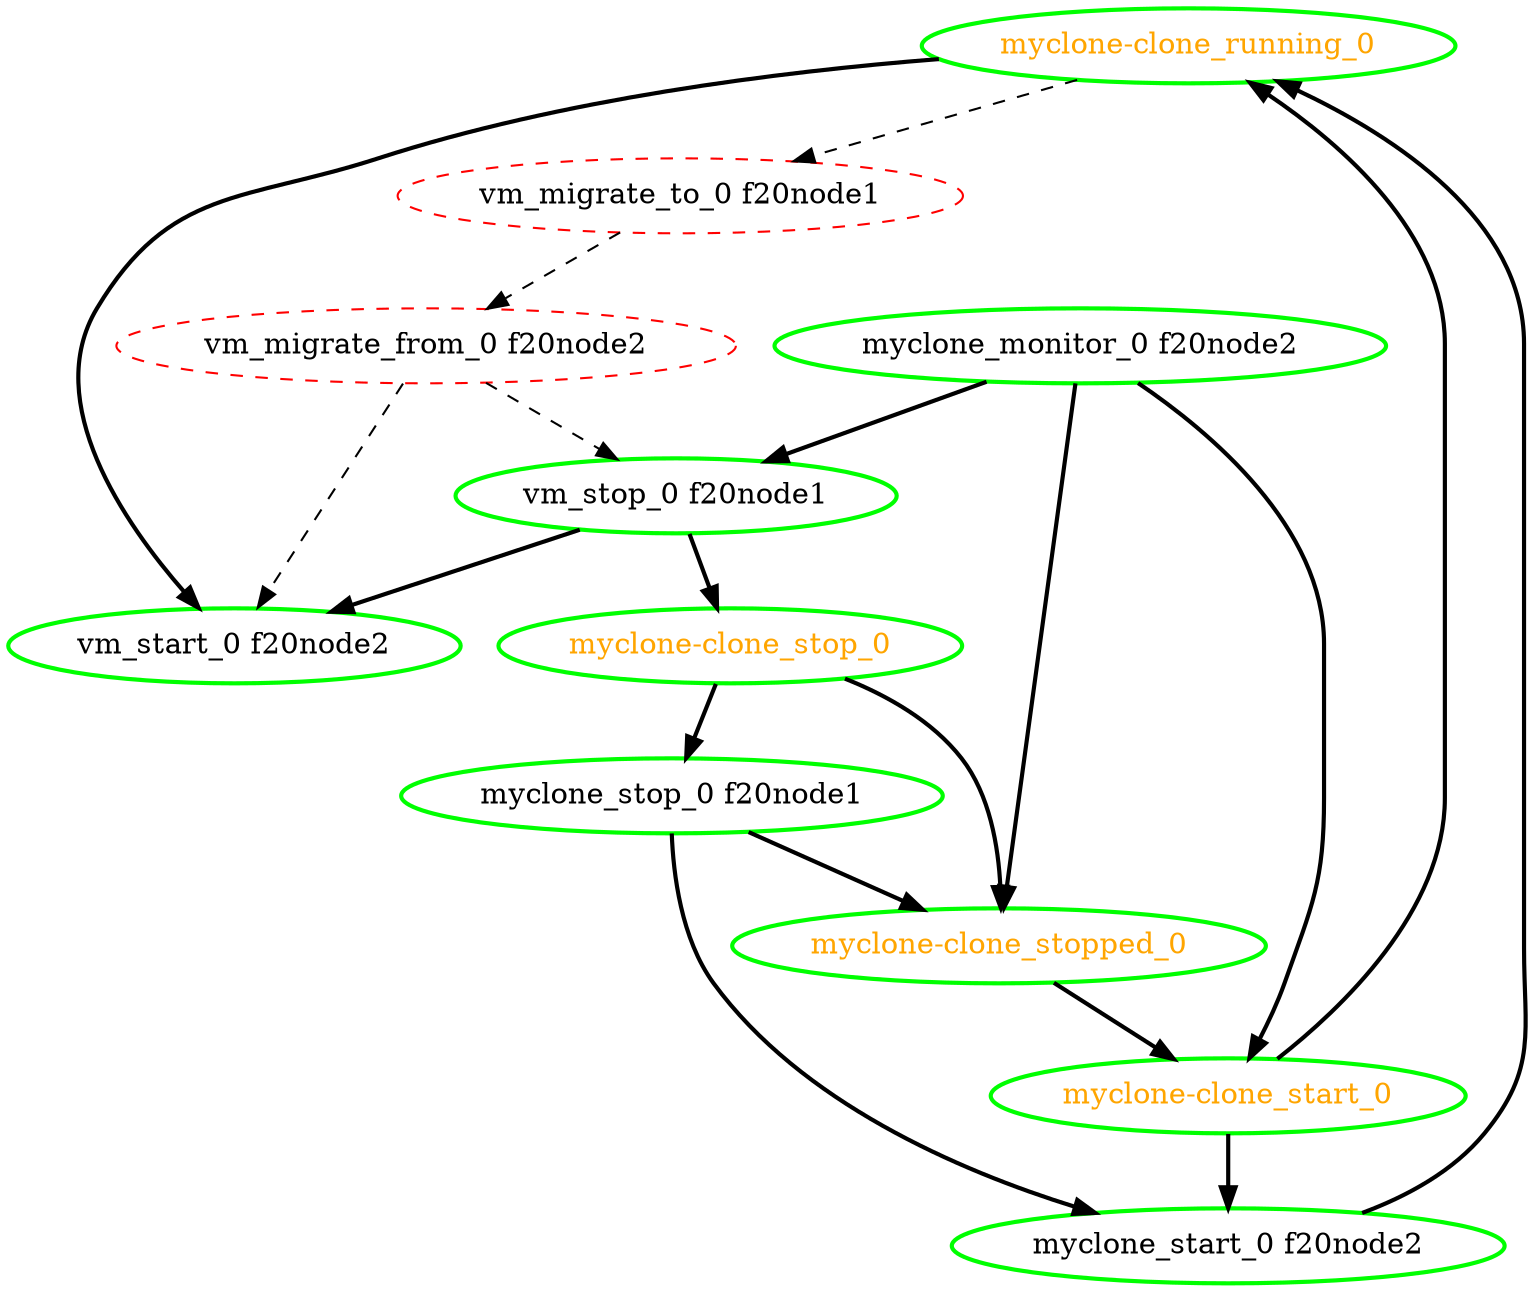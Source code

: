  digraph "g" {
"myclone-clone_running_0" -> "vm_migrate_to_0 f20node1" [ style = dashed]
"myclone-clone_running_0" -> "vm_start_0 f20node2" [ style = bold]
"myclone-clone_running_0" [ style=bold color="green" fontcolor="orange"]
"myclone-clone_start_0" -> "myclone-clone_running_0" [ style = bold]
"myclone-clone_start_0" -> "myclone_start_0 f20node2" [ style = bold]
"myclone-clone_start_0" [ style=bold color="green" fontcolor="orange"]
"myclone-clone_stop_0" -> "myclone-clone_stopped_0" [ style = bold]
"myclone-clone_stop_0" -> "myclone_stop_0 f20node1" [ style = bold]
"myclone-clone_stop_0" [ style=bold color="green" fontcolor="orange"]
"myclone-clone_stopped_0" -> "myclone-clone_start_0" [ style = bold]
"myclone-clone_stopped_0" [ style=bold color="green" fontcolor="orange"]
"myclone_monitor_0 f20node2" -> "myclone-clone_start_0" [ style = bold]
"myclone_monitor_0 f20node2" -> "myclone-clone_stopped_0" [ style = bold]
"myclone_monitor_0 f20node2" -> "vm_stop_0 f20node1" [ style = bold]
"myclone_monitor_0 f20node2" [ style=bold color="green" fontcolor="black"]
"myclone_start_0 f20node2" -> "myclone-clone_running_0" [ style = bold]
"myclone_start_0 f20node2" [ style=bold color="green" fontcolor="black"]
"myclone_stop_0 f20node1" -> "myclone-clone_stopped_0" [ style = bold]
"myclone_stop_0 f20node1" -> "myclone_start_0 f20node2" [ style = bold]
"myclone_stop_0 f20node1" [ style=bold color="green" fontcolor="black"]
"vm_migrate_from_0 f20node2" -> "vm_start_0 f20node2" [ style = dashed]
"vm_migrate_from_0 f20node2" -> "vm_stop_0 f20node1" [ style = dashed]
"vm_migrate_from_0 f20node2" [ style=dashed color="red" fontcolor="black"]
"vm_migrate_to_0 f20node1" -> "vm_migrate_from_0 f20node2" [ style = dashed]
"vm_migrate_to_0 f20node1" [ style=dashed color="red" fontcolor="black"]
"vm_start_0 f20node2" [ style=bold color="green" fontcolor="black"]
"vm_stop_0 f20node1" -> "myclone-clone_stop_0" [ style = bold]
"vm_stop_0 f20node1" -> "vm_start_0 f20node2" [ style = bold]
"vm_stop_0 f20node1" [ style=bold color="green" fontcolor="black"]
}
